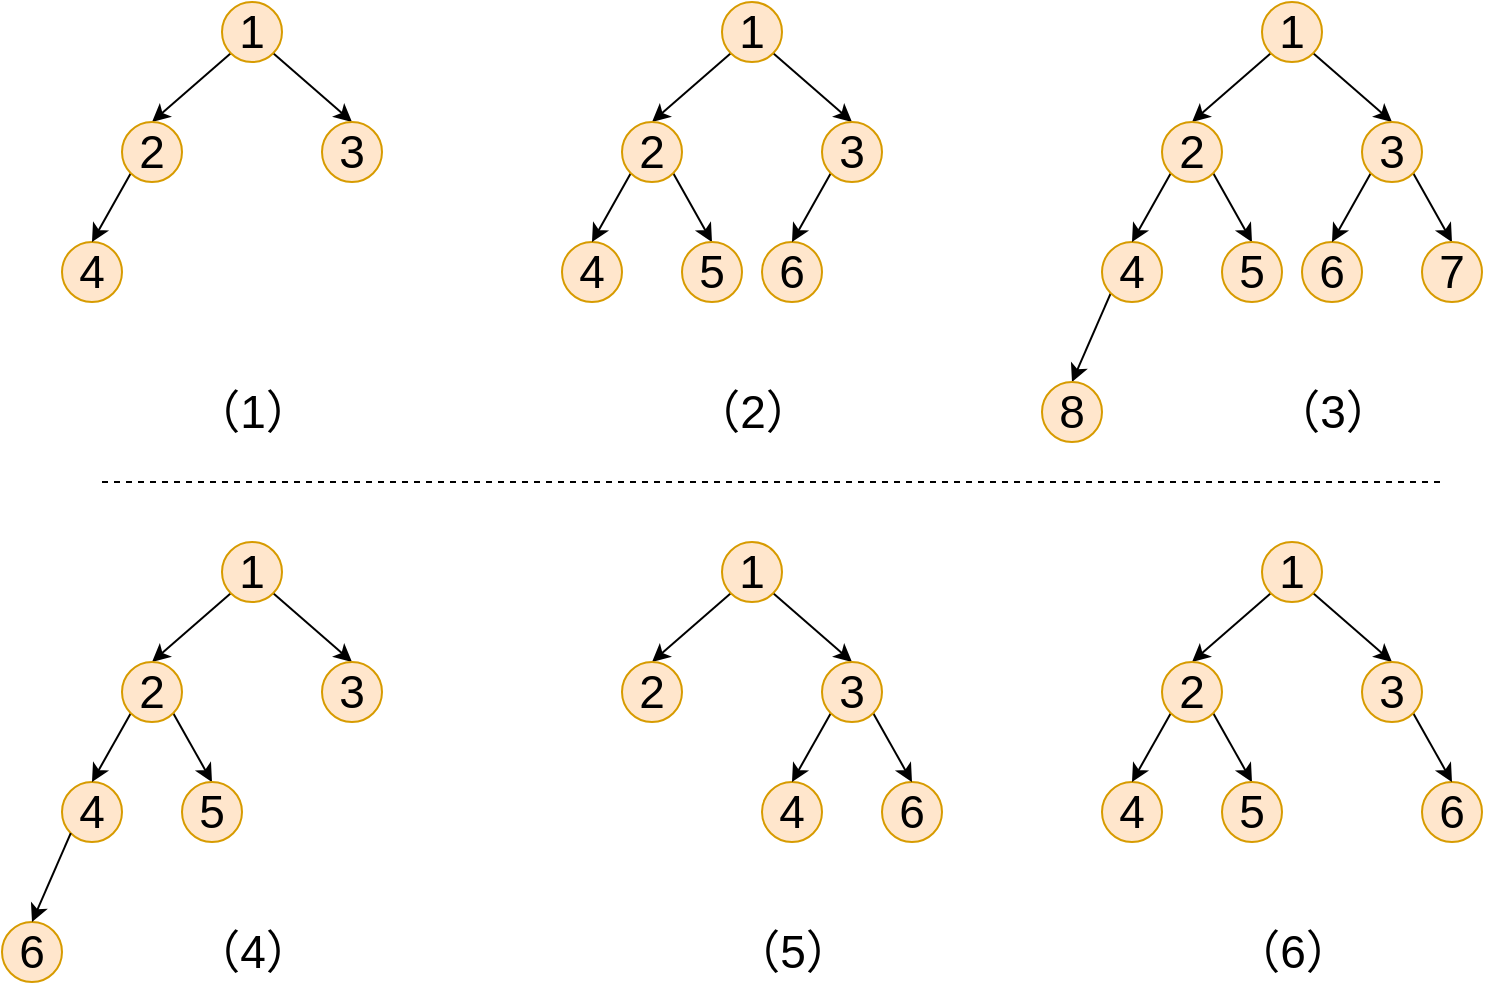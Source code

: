 <mxfile version="17.4.0" type="device"><diagram id="B4i5O2yGURnz5rY_roKB" name="Page-1"><mxGraphModel dx="1218" dy="1882" grid="1" gridSize="10" guides="1" tooltips="1" connect="1" arrows="1" fold="1" page="1" pageScale="1" pageWidth="827" pageHeight="1169" math="0" shadow="0"><root><mxCell id="0"/><mxCell id="1" parent="0"/><mxCell id="chpNPxq9DTyHFdYWjbez-2" style="rounded=0;orthogonalLoop=1;jettySize=auto;html=1;exitX=0;exitY=1;exitDx=0;exitDy=0;entryX=0.5;entryY=0;entryDx=0;entryDy=0;" edge="1" parent="1" source="chpNPxq9DTyHFdYWjbez-1" target="chpNPxq9DTyHFdYWjbez-5"><mxGeometry relative="1" as="geometry"><mxPoint x="580" y="-70" as="targetPoint"/></mxGeometry></mxCell><mxCell id="chpNPxq9DTyHFdYWjbez-9" style="edgeStyle=none;rounded=0;orthogonalLoop=1;jettySize=auto;html=1;exitX=1;exitY=1;exitDx=0;exitDy=0;entryX=0.5;entryY=0;entryDx=0;entryDy=0;" edge="1" parent="1" source="chpNPxq9DTyHFdYWjbez-1" target="chpNPxq9DTyHFdYWjbez-6"><mxGeometry relative="1" as="geometry"/></mxCell><mxCell id="chpNPxq9DTyHFdYWjbez-1" value="1" style="ellipse;whiteSpace=wrap;html=1;aspect=fixed;fontSize=23;fontStyle=0;fillColor=#ffe6cc;strokeColor=#d79b00;" vertex="1" parent="1"><mxGeometry x="590" y="-140" width="30" height="30" as="geometry"/></mxCell><mxCell id="chpNPxq9DTyHFdYWjbez-3" value="4" style="ellipse;whiteSpace=wrap;html=1;aspect=fixed;fontSize=23;fontStyle=0;fillColor=#ffe6cc;strokeColor=#d79b00;" vertex="1" parent="1"><mxGeometry x="510" y="-20" width="30" height="30" as="geometry"/></mxCell><mxCell id="chpNPxq9DTyHFdYWjbez-4" value="6" style="ellipse;whiteSpace=wrap;html=1;aspect=fixed;fontSize=23;fontStyle=0;fillColor=#ffe6cc;strokeColor=#d79b00;" vertex="1" parent="1"><mxGeometry x="610" y="-20" width="30" height="30" as="geometry"/></mxCell><mxCell id="chpNPxq9DTyHFdYWjbez-11" style="edgeStyle=none;rounded=0;orthogonalLoop=1;jettySize=auto;html=1;exitX=0;exitY=1;exitDx=0;exitDy=0;entryX=0.5;entryY=0;entryDx=0;entryDy=0;" edge="1" parent="1" source="chpNPxq9DTyHFdYWjbez-5" target="chpNPxq9DTyHFdYWjbez-3"><mxGeometry relative="1" as="geometry"/></mxCell><mxCell id="chpNPxq9DTyHFdYWjbez-12" style="edgeStyle=none;rounded=0;orthogonalLoop=1;jettySize=auto;html=1;exitX=1;exitY=1;exitDx=0;exitDy=0;entryX=0.5;entryY=0;entryDx=0;entryDy=0;" edge="1" parent="1" source="chpNPxq9DTyHFdYWjbez-5" target="chpNPxq9DTyHFdYWjbez-7"><mxGeometry relative="1" as="geometry"/></mxCell><mxCell id="chpNPxq9DTyHFdYWjbez-5" value="2" style="ellipse;whiteSpace=wrap;html=1;aspect=fixed;fontSize=23;fontStyle=0;fillColor=#ffe6cc;strokeColor=#d79b00;" vertex="1" parent="1"><mxGeometry x="540" y="-80" width="30" height="30" as="geometry"/></mxCell><mxCell id="chpNPxq9DTyHFdYWjbez-13" style="edgeStyle=none;rounded=0;orthogonalLoop=1;jettySize=auto;html=1;exitX=0;exitY=1;exitDx=0;exitDy=0;entryX=0.5;entryY=0;entryDx=0;entryDy=0;" edge="1" parent="1" source="chpNPxq9DTyHFdYWjbez-6" target="chpNPxq9DTyHFdYWjbez-4"><mxGeometry relative="1" as="geometry"/></mxCell><mxCell id="chpNPxq9DTyHFdYWjbez-6" value="3" style="ellipse;whiteSpace=wrap;html=1;aspect=fixed;fontSize=23;fontStyle=0;fillColor=#ffe6cc;strokeColor=#d79b00;" vertex="1" parent="1"><mxGeometry x="640" y="-80" width="30" height="30" as="geometry"/></mxCell><mxCell id="chpNPxq9DTyHFdYWjbez-7" value="5" style="ellipse;whiteSpace=wrap;html=1;aspect=fixed;fontSize=23;fontStyle=0;fillColor=#ffe6cc;strokeColor=#d79b00;" vertex="1" parent="1"><mxGeometry x="570" y="-20" width="30" height="30" as="geometry"/></mxCell><mxCell id="chpNPxq9DTyHFdYWjbez-14" style="rounded=0;orthogonalLoop=1;jettySize=auto;html=1;exitX=0;exitY=1;exitDx=0;exitDy=0;entryX=0.5;entryY=0;entryDx=0;entryDy=0;" edge="1" parent="1" source="chpNPxq9DTyHFdYWjbez-16" target="chpNPxq9DTyHFdYWjbez-21"><mxGeometry relative="1" as="geometry"><mxPoint x="850" y="200" as="targetPoint"/></mxGeometry></mxCell><mxCell id="chpNPxq9DTyHFdYWjbez-15" style="edgeStyle=none;rounded=0;orthogonalLoop=1;jettySize=auto;html=1;exitX=1;exitY=1;exitDx=0;exitDy=0;entryX=0.5;entryY=0;entryDx=0;entryDy=0;" edge="1" parent="1" source="chpNPxq9DTyHFdYWjbez-16" target="chpNPxq9DTyHFdYWjbez-23"><mxGeometry relative="1" as="geometry"/></mxCell><mxCell id="chpNPxq9DTyHFdYWjbez-16" value="1" style="ellipse;whiteSpace=wrap;html=1;aspect=fixed;fontSize=23;fontStyle=0;fillColor=#ffe6cc;strokeColor=#d79b00;" vertex="1" parent="1"><mxGeometry x="860" y="130" width="30" height="30" as="geometry"/></mxCell><mxCell id="chpNPxq9DTyHFdYWjbez-17" value="4" style="ellipse;whiteSpace=wrap;html=1;aspect=fixed;fontSize=23;fontStyle=0;fillColor=#ffe6cc;strokeColor=#d79b00;" vertex="1" parent="1"><mxGeometry x="780" y="250" width="30" height="30" as="geometry"/></mxCell><mxCell id="chpNPxq9DTyHFdYWjbez-18" value="6" style="ellipse;whiteSpace=wrap;html=1;aspect=fixed;fontSize=23;fontStyle=0;fillColor=#ffe6cc;strokeColor=#d79b00;" vertex="1" parent="1"><mxGeometry x="940" y="250" width="30" height="30" as="geometry"/></mxCell><mxCell id="chpNPxq9DTyHFdYWjbez-19" style="edgeStyle=none;rounded=0;orthogonalLoop=1;jettySize=auto;html=1;exitX=0;exitY=1;exitDx=0;exitDy=0;entryX=0.5;entryY=0;entryDx=0;entryDy=0;" edge="1" parent="1" source="chpNPxq9DTyHFdYWjbez-21" target="chpNPxq9DTyHFdYWjbez-17"><mxGeometry relative="1" as="geometry"/></mxCell><mxCell id="chpNPxq9DTyHFdYWjbez-20" style="edgeStyle=none;rounded=0;orthogonalLoop=1;jettySize=auto;html=1;exitX=1;exitY=1;exitDx=0;exitDy=0;entryX=0.5;entryY=0;entryDx=0;entryDy=0;" edge="1" parent="1" source="chpNPxq9DTyHFdYWjbez-21" target="chpNPxq9DTyHFdYWjbez-24"><mxGeometry relative="1" as="geometry"/></mxCell><mxCell id="chpNPxq9DTyHFdYWjbez-21" value="2" style="ellipse;whiteSpace=wrap;html=1;aspect=fixed;fontSize=23;fontStyle=0;fillColor=#ffe6cc;strokeColor=#d79b00;" vertex="1" parent="1"><mxGeometry x="810" y="190" width="30" height="30" as="geometry"/></mxCell><mxCell id="chpNPxq9DTyHFdYWjbez-25" style="edgeStyle=none;rounded=0;orthogonalLoop=1;jettySize=auto;html=1;exitX=1;exitY=1;exitDx=0;exitDy=0;entryX=0.5;entryY=0;entryDx=0;entryDy=0;fontSize=23;" edge="1" parent="1" source="chpNPxq9DTyHFdYWjbez-23" target="chpNPxq9DTyHFdYWjbez-18"><mxGeometry relative="1" as="geometry"/></mxCell><mxCell id="chpNPxq9DTyHFdYWjbez-23" value="3" style="ellipse;whiteSpace=wrap;html=1;aspect=fixed;fontSize=23;fontStyle=0;fillColor=#ffe6cc;strokeColor=#d79b00;" vertex="1" parent="1"><mxGeometry x="910" y="190" width="30" height="30" as="geometry"/></mxCell><mxCell id="chpNPxq9DTyHFdYWjbez-24" value="5" style="ellipse;whiteSpace=wrap;html=1;aspect=fixed;fontSize=23;fontStyle=0;fillColor=#ffe6cc;strokeColor=#d79b00;" vertex="1" parent="1"><mxGeometry x="840" y="250" width="30" height="30" as="geometry"/></mxCell><mxCell id="chpNPxq9DTyHFdYWjbez-37" style="rounded=0;orthogonalLoop=1;jettySize=auto;html=1;exitX=0;exitY=1;exitDx=0;exitDy=0;entryX=0.5;entryY=0;entryDx=0;entryDy=0;" edge="1" parent="1" source="chpNPxq9DTyHFdYWjbez-39" target="chpNPxq9DTyHFdYWjbez-44"><mxGeometry relative="1" as="geometry"><mxPoint x="330" y="-70" as="targetPoint"/></mxGeometry></mxCell><mxCell id="chpNPxq9DTyHFdYWjbez-38" style="edgeStyle=none;rounded=0;orthogonalLoop=1;jettySize=auto;html=1;exitX=1;exitY=1;exitDx=0;exitDy=0;entryX=0.5;entryY=0;entryDx=0;entryDy=0;" edge="1" parent="1" source="chpNPxq9DTyHFdYWjbez-39" target="chpNPxq9DTyHFdYWjbez-46"><mxGeometry relative="1" as="geometry"/></mxCell><mxCell id="chpNPxq9DTyHFdYWjbez-39" value="1" style="ellipse;whiteSpace=wrap;html=1;aspect=fixed;fontSize=23;fontStyle=0;fillColor=#ffe6cc;strokeColor=#d79b00;" vertex="1" parent="1"><mxGeometry x="340" y="-140" width="30" height="30" as="geometry"/></mxCell><mxCell id="chpNPxq9DTyHFdYWjbez-40" value="4" style="ellipse;whiteSpace=wrap;html=1;aspect=fixed;fontSize=23;fontStyle=0;fillColor=#ffe6cc;strokeColor=#d79b00;" vertex="1" parent="1"><mxGeometry x="260" y="-20" width="30" height="30" as="geometry"/></mxCell><mxCell id="chpNPxq9DTyHFdYWjbez-42" style="edgeStyle=none;rounded=0;orthogonalLoop=1;jettySize=auto;html=1;exitX=0;exitY=1;exitDx=0;exitDy=0;entryX=0.5;entryY=0;entryDx=0;entryDy=0;" edge="1" parent="1" source="chpNPxq9DTyHFdYWjbez-44" target="chpNPxq9DTyHFdYWjbez-40"><mxGeometry relative="1" as="geometry"/></mxCell><mxCell id="chpNPxq9DTyHFdYWjbez-44" value="2" style="ellipse;whiteSpace=wrap;html=1;aspect=fixed;fontSize=23;fontStyle=0;fillColor=#ffe6cc;strokeColor=#d79b00;" vertex="1" parent="1"><mxGeometry x="290" y="-80" width="30" height="30" as="geometry"/></mxCell><mxCell id="chpNPxq9DTyHFdYWjbez-46" value="3" style="ellipse;whiteSpace=wrap;html=1;aspect=fixed;fontSize=23;fontStyle=0;fillColor=#ffe6cc;strokeColor=#d79b00;" vertex="1" parent="1"><mxGeometry x="390" y="-80" width="30" height="30" as="geometry"/></mxCell><mxCell id="chpNPxq9DTyHFdYWjbez-48" style="rounded=0;orthogonalLoop=1;jettySize=auto;html=1;exitX=0;exitY=1;exitDx=0;exitDy=0;entryX=0.5;entryY=0;entryDx=0;entryDy=0;" edge="1" parent="1" source="chpNPxq9DTyHFdYWjbez-50" target="chpNPxq9DTyHFdYWjbez-55"><mxGeometry relative="1" as="geometry"><mxPoint x="580" y="200" as="targetPoint"/></mxGeometry></mxCell><mxCell id="chpNPxq9DTyHFdYWjbez-49" style="edgeStyle=none;rounded=0;orthogonalLoop=1;jettySize=auto;html=1;exitX=1;exitY=1;exitDx=0;exitDy=0;entryX=0.5;entryY=0;entryDx=0;entryDy=0;" edge="1" parent="1" source="chpNPxq9DTyHFdYWjbez-50" target="chpNPxq9DTyHFdYWjbez-57"><mxGeometry relative="1" as="geometry"/></mxCell><mxCell id="chpNPxq9DTyHFdYWjbez-50" value="1" style="ellipse;whiteSpace=wrap;html=1;aspect=fixed;fontSize=23;fontStyle=0;fillColor=#ffe6cc;strokeColor=#d79b00;" vertex="1" parent="1"><mxGeometry x="590" y="130" width="30" height="30" as="geometry"/></mxCell><mxCell id="chpNPxq9DTyHFdYWjbez-51" value="4" style="ellipse;whiteSpace=wrap;html=1;aspect=fixed;fontSize=23;fontStyle=0;fillColor=#ffe6cc;strokeColor=#d79b00;" vertex="1" parent="1"><mxGeometry x="610" y="250" width="30" height="30" as="geometry"/></mxCell><mxCell id="chpNPxq9DTyHFdYWjbez-52" value="6" style="ellipse;whiteSpace=wrap;html=1;aspect=fixed;fontSize=23;fontStyle=0;fillColor=#ffe6cc;strokeColor=#d79b00;" vertex="1" parent="1"><mxGeometry x="670" y="250" width="30" height="30" as="geometry"/></mxCell><mxCell id="chpNPxq9DTyHFdYWjbez-55" value="2" style="ellipse;whiteSpace=wrap;html=1;aspect=fixed;fontSize=23;fontStyle=0;fillColor=#ffe6cc;strokeColor=#d79b00;" vertex="1" parent="1"><mxGeometry x="540" y="190" width="30" height="30" as="geometry"/></mxCell><mxCell id="chpNPxq9DTyHFdYWjbez-61" style="edgeStyle=none;rounded=0;orthogonalLoop=1;jettySize=auto;html=1;exitX=0;exitY=1;exitDx=0;exitDy=0;entryX=0.5;entryY=0;entryDx=0;entryDy=0;fontSize=23;" edge="1" parent="1" source="chpNPxq9DTyHFdYWjbez-57" target="chpNPxq9DTyHFdYWjbez-51"><mxGeometry relative="1" as="geometry"/></mxCell><mxCell id="chpNPxq9DTyHFdYWjbez-62" style="edgeStyle=none;rounded=0;orthogonalLoop=1;jettySize=auto;html=1;exitX=1;exitY=1;exitDx=0;exitDy=0;entryX=0.5;entryY=0;entryDx=0;entryDy=0;fontSize=23;" edge="1" parent="1" source="chpNPxq9DTyHFdYWjbez-57" target="chpNPxq9DTyHFdYWjbez-52"><mxGeometry relative="1" as="geometry"/></mxCell><mxCell id="chpNPxq9DTyHFdYWjbez-57" value="3" style="ellipse;whiteSpace=wrap;html=1;aspect=fixed;fontSize=23;fontStyle=0;fillColor=#ffe6cc;strokeColor=#d79b00;" vertex="1" parent="1"><mxGeometry x="640" y="190" width="30" height="30" as="geometry"/></mxCell><mxCell id="chpNPxq9DTyHFdYWjbez-59" style="edgeStyle=none;rounded=0;orthogonalLoop=1;jettySize=auto;html=1;exitX=0;exitY=0.5;exitDx=0;exitDy=0;fontSize=23;" edge="1" parent="1" source="chpNPxq9DTyHFdYWjbez-51" target="chpNPxq9DTyHFdYWjbez-51"><mxGeometry relative="1" as="geometry"/></mxCell><mxCell id="chpNPxq9DTyHFdYWjbez-65" style="rounded=0;orthogonalLoop=1;jettySize=auto;html=1;exitX=0;exitY=1;exitDx=0;exitDy=0;entryX=0.5;entryY=0;entryDx=0;entryDy=0;" edge="1" parent="1" source="chpNPxq9DTyHFdYWjbez-67" target="chpNPxq9DTyHFdYWjbez-72"><mxGeometry relative="1" as="geometry"><mxPoint x="850" y="-70" as="targetPoint"/></mxGeometry></mxCell><mxCell id="chpNPxq9DTyHFdYWjbez-66" style="edgeStyle=none;rounded=0;orthogonalLoop=1;jettySize=auto;html=1;exitX=1;exitY=1;exitDx=0;exitDy=0;entryX=0.5;entryY=0;entryDx=0;entryDy=0;" edge="1" parent="1" source="chpNPxq9DTyHFdYWjbez-67" target="chpNPxq9DTyHFdYWjbez-74"><mxGeometry relative="1" as="geometry"/></mxCell><mxCell id="chpNPxq9DTyHFdYWjbez-67" value="1" style="ellipse;whiteSpace=wrap;html=1;aspect=fixed;fontSize=23;fontStyle=0;fillColor=#ffe6cc;strokeColor=#d79b00;" vertex="1" parent="1"><mxGeometry x="860" y="-140" width="30" height="30" as="geometry"/></mxCell><mxCell id="chpNPxq9DTyHFdYWjbez-91" style="edgeStyle=none;rounded=0;orthogonalLoop=1;jettySize=auto;html=1;exitX=0;exitY=1;exitDx=0;exitDy=0;entryX=0.5;entryY=0;entryDx=0;entryDy=0;fontSize=23;" edge="1" parent="1" source="chpNPxq9DTyHFdYWjbez-68" target="chpNPxq9DTyHFdYWjbez-89"><mxGeometry relative="1" as="geometry"/></mxCell><mxCell id="chpNPxq9DTyHFdYWjbez-68" value="4" style="ellipse;whiteSpace=wrap;html=1;aspect=fixed;fontSize=23;fontStyle=0;fillColor=#ffe6cc;strokeColor=#d79b00;" vertex="1" parent="1"><mxGeometry x="780" y="-20" width="30" height="30" as="geometry"/></mxCell><mxCell id="chpNPxq9DTyHFdYWjbez-69" value="6" style="ellipse;whiteSpace=wrap;html=1;aspect=fixed;fontSize=23;fontStyle=0;fillColor=#ffe6cc;strokeColor=#d79b00;" vertex="1" parent="1"><mxGeometry x="880" y="-20" width="30" height="30" as="geometry"/></mxCell><mxCell id="chpNPxq9DTyHFdYWjbez-70" style="edgeStyle=none;rounded=0;orthogonalLoop=1;jettySize=auto;html=1;exitX=0;exitY=1;exitDx=0;exitDy=0;entryX=0.5;entryY=0;entryDx=0;entryDy=0;" edge="1" parent="1" source="chpNPxq9DTyHFdYWjbez-72" target="chpNPxq9DTyHFdYWjbez-68"><mxGeometry relative="1" as="geometry"/></mxCell><mxCell id="chpNPxq9DTyHFdYWjbez-71" style="edgeStyle=none;rounded=0;orthogonalLoop=1;jettySize=auto;html=1;exitX=1;exitY=1;exitDx=0;exitDy=0;entryX=0.5;entryY=0;entryDx=0;entryDy=0;" edge="1" parent="1" source="chpNPxq9DTyHFdYWjbez-72" target="chpNPxq9DTyHFdYWjbez-75"><mxGeometry relative="1" as="geometry"/></mxCell><mxCell id="chpNPxq9DTyHFdYWjbez-72" value="2" style="ellipse;whiteSpace=wrap;html=1;aspect=fixed;fontSize=23;fontStyle=0;fillColor=#ffe6cc;strokeColor=#d79b00;" vertex="1" parent="1"><mxGeometry x="810" y="-80" width="30" height="30" as="geometry"/></mxCell><mxCell id="chpNPxq9DTyHFdYWjbez-73" style="edgeStyle=none;rounded=0;orthogonalLoop=1;jettySize=auto;html=1;exitX=0;exitY=1;exitDx=0;exitDy=0;entryX=0.5;entryY=0;entryDx=0;entryDy=0;" edge="1" parent="1" source="chpNPxq9DTyHFdYWjbez-74" target="chpNPxq9DTyHFdYWjbez-69"><mxGeometry relative="1" as="geometry"/></mxCell><mxCell id="chpNPxq9DTyHFdYWjbez-88" style="edgeStyle=none;rounded=0;orthogonalLoop=1;jettySize=auto;html=1;exitX=1;exitY=1;exitDx=0;exitDy=0;entryX=0.5;entryY=0;entryDx=0;entryDy=0;fontSize=23;" edge="1" parent="1" source="chpNPxq9DTyHFdYWjbez-74" target="chpNPxq9DTyHFdYWjbez-87"><mxGeometry relative="1" as="geometry"/></mxCell><mxCell id="chpNPxq9DTyHFdYWjbez-74" value="3" style="ellipse;whiteSpace=wrap;html=1;aspect=fixed;fontSize=23;fontStyle=0;fillColor=#ffe6cc;strokeColor=#d79b00;" vertex="1" parent="1"><mxGeometry x="910" y="-80" width="30" height="30" as="geometry"/></mxCell><mxCell id="chpNPxq9DTyHFdYWjbez-75" value="5" style="ellipse;whiteSpace=wrap;html=1;aspect=fixed;fontSize=23;fontStyle=0;fillColor=#ffe6cc;strokeColor=#d79b00;" vertex="1" parent="1"><mxGeometry x="840" y="-20" width="30" height="30" as="geometry"/></mxCell><mxCell id="chpNPxq9DTyHFdYWjbez-76" style="rounded=0;orthogonalLoop=1;jettySize=auto;html=1;exitX=0;exitY=1;exitDx=0;exitDy=0;entryX=0.5;entryY=0;entryDx=0;entryDy=0;" edge="1" parent="1" source="chpNPxq9DTyHFdYWjbez-78" target="chpNPxq9DTyHFdYWjbez-83"><mxGeometry relative="1" as="geometry"><mxPoint x="330" y="200" as="targetPoint"/></mxGeometry></mxCell><mxCell id="chpNPxq9DTyHFdYWjbez-77" style="edgeStyle=none;rounded=0;orthogonalLoop=1;jettySize=auto;html=1;exitX=1;exitY=1;exitDx=0;exitDy=0;entryX=0.5;entryY=0;entryDx=0;entryDy=0;" edge="1" parent="1" source="chpNPxq9DTyHFdYWjbez-78" target="chpNPxq9DTyHFdYWjbez-85"><mxGeometry relative="1" as="geometry"/></mxCell><mxCell id="chpNPxq9DTyHFdYWjbez-78" value="1" style="ellipse;whiteSpace=wrap;html=1;aspect=fixed;fontSize=23;fontStyle=0;fillColor=#ffe6cc;strokeColor=#d79b00;" vertex="1" parent="1"><mxGeometry x="340" y="130" width="30" height="30" as="geometry"/></mxCell><mxCell id="chpNPxq9DTyHFdYWjbez-79" value="4" style="ellipse;whiteSpace=wrap;html=1;aspect=fixed;fontSize=23;fontStyle=0;fillColor=#ffe6cc;strokeColor=#d79b00;" vertex="1" parent="1"><mxGeometry x="260" y="250" width="30" height="30" as="geometry"/></mxCell><mxCell id="chpNPxq9DTyHFdYWjbez-80" value="6" style="ellipse;whiteSpace=wrap;html=1;aspect=fixed;fontSize=23;fontStyle=0;fillColor=#ffe6cc;strokeColor=#d79b00;" vertex="1" parent="1"><mxGeometry x="230" y="320" width="30" height="30" as="geometry"/></mxCell><mxCell id="chpNPxq9DTyHFdYWjbez-81" style="edgeStyle=none;rounded=0;orthogonalLoop=1;jettySize=auto;html=1;exitX=0;exitY=1;exitDx=0;exitDy=0;entryX=0.5;entryY=0;entryDx=0;entryDy=0;" edge="1" parent="1" source="chpNPxq9DTyHFdYWjbez-83" target="chpNPxq9DTyHFdYWjbez-79"><mxGeometry relative="1" as="geometry"/></mxCell><mxCell id="chpNPxq9DTyHFdYWjbez-82" style="edgeStyle=none;rounded=0;orthogonalLoop=1;jettySize=auto;html=1;exitX=1;exitY=1;exitDx=0;exitDy=0;entryX=0.5;entryY=0;entryDx=0;entryDy=0;" edge="1" parent="1" source="chpNPxq9DTyHFdYWjbez-83" target="chpNPxq9DTyHFdYWjbez-86"><mxGeometry relative="1" as="geometry"/></mxCell><mxCell id="chpNPxq9DTyHFdYWjbez-83" value="2" style="ellipse;whiteSpace=wrap;html=1;aspect=fixed;fontSize=23;fontStyle=0;fillColor=#ffe6cc;strokeColor=#d79b00;" vertex="1" parent="1"><mxGeometry x="290" y="190" width="30" height="30" as="geometry"/></mxCell><mxCell id="chpNPxq9DTyHFdYWjbez-84" style="edgeStyle=none;rounded=0;orthogonalLoop=1;jettySize=auto;html=1;exitX=0;exitY=1;exitDx=0;exitDy=0;entryX=0.5;entryY=0;entryDx=0;entryDy=0;" edge="1" parent="1" source="chpNPxq9DTyHFdYWjbez-79" target="chpNPxq9DTyHFdYWjbez-80"><mxGeometry relative="1" as="geometry"/></mxCell><mxCell id="chpNPxq9DTyHFdYWjbez-85" value="3" style="ellipse;whiteSpace=wrap;html=1;aspect=fixed;fontSize=23;fontStyle=0;fillColor=#ffe6cc;strokeColor=#d79b00;" vertex="1" parent="1"><mxGeometry x="390" y="190" width="30" height="30" as="geometry"/></mxCell><mxCell id="chpNPxq9DTyHFdYWjbez-86" value="5" style="ellipse;whiteSpace=wrap;html=1;aspect=fixed;fontSize=23;fontStyle=0;fillColor=#ffe6cc;strokeColor=#d79b00;" vertex="1" parent="1"><mxGeometry x="320" y="250" width="30" height="30" as="geometry"/></mxCell><mxCell id="chpNPxq9DTyHFdYWjbez-87" value="7" style="ellipse;whiteSpace=wrap;html=1;aspect=fixed;fontSize=23;fontStyle=0;fillColor=#ffe6cc;strokeColor=#d79b00;" vertex="1" parent="1"><mxGeometry x="940" y="-20" width="30" height="30" as="geometry"/></mxCell><mxCell id="chpNPxq9DTyHFdYWjbez-89" value="8" style="ellipse;whiteSpace=wrap;html=1;aspect=fixed;fontSize=23;fontStyle=0;fillColor=#ffe6cc;strokeColor=#d79b00;" vertex="1" parent="1"><mxGeometry x="750" y="50" width="30" height="30" as="geometry"/></mxCell><mxCell id="chpNPxq9DTyHFdYWjbez-92" value="" style="endArrow=none;dashed=1;html=1;rounded=0;fontSize=23;" edge="1" parent="1"><mxGeometry width="50" height="50" relative="1" as="geometry"><mxPoint x="280" y="100" as="sourcePoint"/><mxPoint x="950" y="100" as="targetPoint"/></mxGeometry></mxCell><mxCell id="chpNPxq9DTyHFdYWjbez-94" value="（1）" style="text;html=1;resizable=0;autosize=1;align=center;verticalAlign=middle;points=[];fillColor=none;strokeColor=none;rounded=0;fontSize=23;" vertex="1" parent="1"><mxGeometry x="320" y="50" width="70" height="30" as="geometry"/></mxCell><mxCell id="chpNPxq9DTyHFdYWjbez-96" value="（4）" style="text;html=1;resizable=0;autosize=1;align=center;verticalAlign=middle;points=[];fillColor=none;strokeColor=none;rounded=0;fontSize=23;" vertex="1" parent="1"><mxGeometry x="320" y="320" width="70" height="30" as="geometry"/></mxCell><mxCell id="chpNPxq9DTyHFdYWjbez-97" value="（5）" style="text;html=1;resizable=0;autosize=1;align=center;verticalAlign=middle;points=[];fillColor=none;strokeColor=none;rounded=0;fontSize=23;" vertex="1" parent="1"><mxGeometry x="590" y="320" width="70" height="30" as="geometry"/></mxCell><mxCell id="chpNPxq9DTyHFdYWjbez-98" value="（6）" style="text;html=1;resizable=0;autosize=1;align=center;verticalAlign=middle;points=[];fillColor=none;strokeColor=none;rounded=0;fontSize=23;" vertex="1" parent="1"><mxGeometry x="840" y="320" width="70" height="30" as="geometry"/></mxCell><mxCell id="chpNPxq9DTyHFdYWjbez-99" value="（3）" style="text;html=1;resizable=0;autosize=1;align=center;verticalAlign=middle;points=[];fillColor=none;strokeColor=none;rounded=0;fontSize=23;" vertex="1" parent="1"><mxGeometry x="860" y="50" width="70" height="30" as="geometry"/></mxCell><mxCell id="chpNPxq9DTyHFdYWjbez-100" value="（2）" style="text;html=1;resizable=0;autosize=1;align=center;verticalAlign=middle;points=[];fillColor=none;strokeColor=none;rounded=0;fontSize=23;" vertex="1" parent="1"><mxGeometry x="570" y="50" width="70" height="30" as="geometry"/></mxCell></root></mxGraphModel></diagram></mxfile>